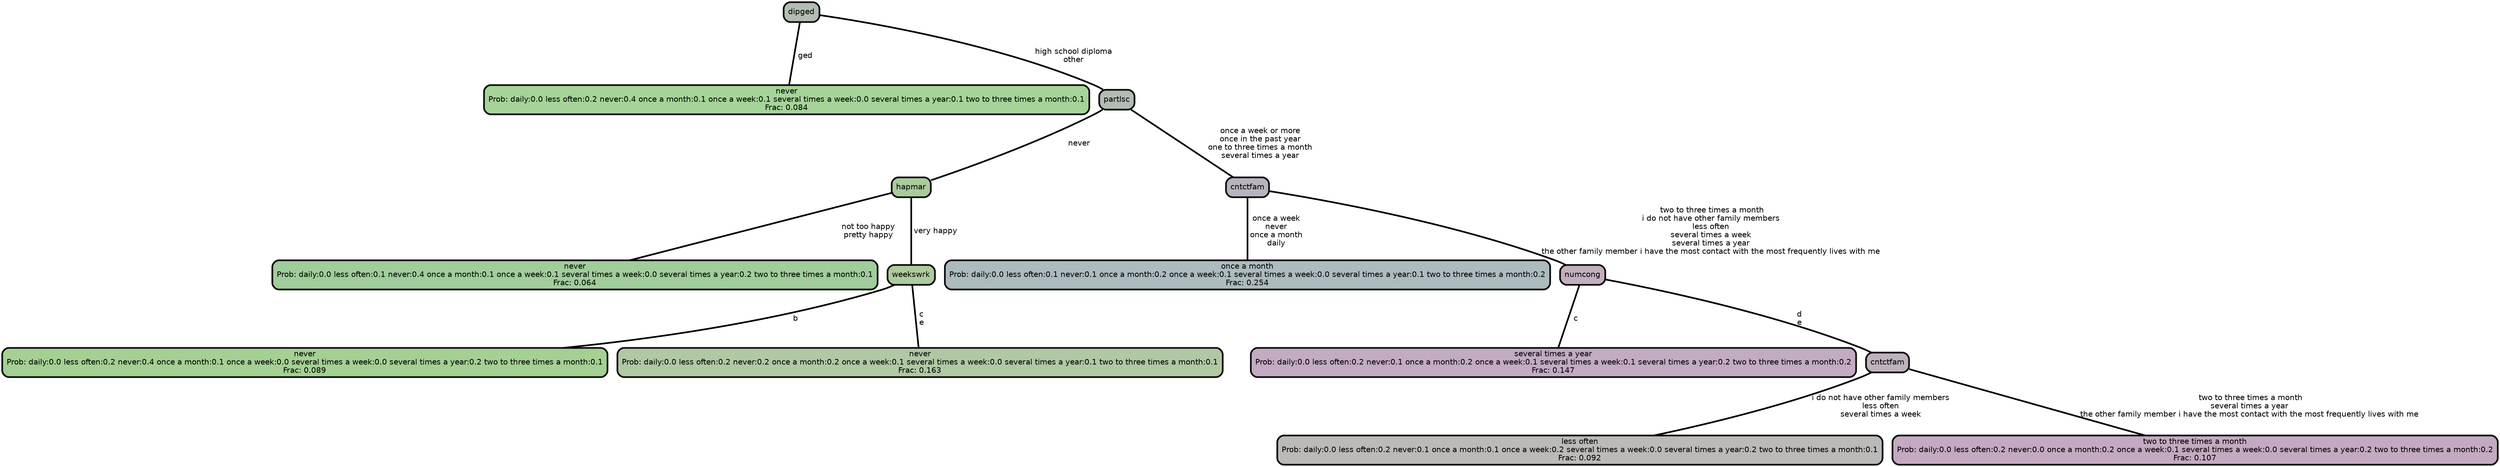 graph Tree {
node [shape=box, style="filled, rounded",color="black",penwidth="3",fontcolor="black",                 fontname=helvetica] ;
graph [ranksep="0 equally", splines=straight,                 bgcolor=transparent, dpi=200] ;
edge [fontname=helvetica, color=black] ;
0 [label="never
Prob: daily:0.0 less often:0.2 never:0.4 once a month:0.1 once a week:0.1 several times a week:0.0 several times a year:0.1 two to three times a month:0.1
Frac: 0.084", fillcolor="#a6d498"] ;
1 [label="dipged", fillcolor="#b2beb1"] ;
2 [label="never
Prob: daily:0.0 less often:0.1 never:0.4 once a month:0.1 once a week:0.1 several times a week:0.0 several times a year:0.2 two to three times a month:0.1
Frac: 0.064", fillcolor="#a0cd9b"] ;
3 [label="hapmar", fillcolor="#aacb9d"] ;
4 [label="never
Prob: daily:0.0 less often:0.2 never:0.4 once a month:0.1 once a week:0.0 several times a week:0.0 several times a year:0.2 two to three times a month:0.1
Frac: 0.089", fillcolor="#a4d093"] ;
5 [label="weekswrk", fillcolor="#adcb9e"] ;
6 [label="never
Prob: daily:0.0 less often:0.2 never:0.2 once a month:0.2 once a week:0.1 several times a week:0.0 several times a year:0.1 two to three times a month:0.1
Frac: 0.163", fillcolor="#b1c8a4"] ;
7 [label="partlsc", fillcolor="#b3bcb3"] ;
8 [label="once a month
Prob: daily:0.0 less often:0.1 never:0.1 once a month:0.2 once a week:0.1 several times a week:0.0 several times a year:0.1 two to three times a month:0.2
Frac: 0.254", fillcolor="#acbbbd"] ;
9 [label="cntctfam", fillcolor="#b8b4bf"] ;
10 [label="several times a year
Prob: daily:0.0 less often:0.2 never:0.1 once a month:0.2 once a week:0.1 several times a week:0.1 several times a year:0.2 two to three times a month:0.2
Frac: 0.147", fillcolor="#c2abc3"] ;
11 [label="numcong", fillcolor="#c1afbf"] ;
12 [label="less often
Prob: daily:0.0 less often:0.2 never:0.1 once a month:0.1 once a week:0.2 several times a week:0.0 several times a year:0.2 two to three times a month:0.1
Frac: 0.092", fillcolor="#bbbab8"] ;
13 [label="cntctfam", fillcolor="#bfb2bd"] ;
14 [label="two to three times a month
Prob: daily:0.0 less often:0.2 never:0.0 once a month:0.2 once a week:0.1 several times a week:0.0 several times a year:0.2 two to three times a month:0.2
Frac: 0.107", fillcolor="#c4aac1"] ;
1 -- 0 [label=" ged",penwidth=3] ;
1 -- 7 [label=" high school diploma\n other",penwidth=3] ;
3 -- 2 [label=" not too happy\n pretty happy",penwidth=3] ;
3 -- 5 [label=" very happy",penwidth=3] ;
5 -- 4 [label=" b",penwidth=3] ;
5 -- 6 [label=" c\n e",penwidth=3] ;
7 -- 3 [label=" never",penwidth=3] ;
7 -- 9 [label=" once a week or more\n once in the past year\n one to three times a month\n several times a year",penwidth=3] ;
9 -- 8 [label=" once a week\n never\n once a month\n daily",penwidth=3] ;
9 -- 11 [label="  two to three times a month\n i do not have other family members\n less often\n several times a week\n several times a year\n the other family member i have the most contact with the most frequently lives with me",penwidth=3] ;
11 -- 10 [label=" c",penwidth=3] ;
11 -- 13 [label=" d\n e",penwidth=3] ;
13 -- 12 [label=" i do not have other family members\n less often\n several times a week",penwidth=3] ;
13 -- 14 [label="  two to three times a month\n several times a year\n the other family member i have the most contact with the most frequently lives with me",penwidth=3] ;
{rank = same;}}